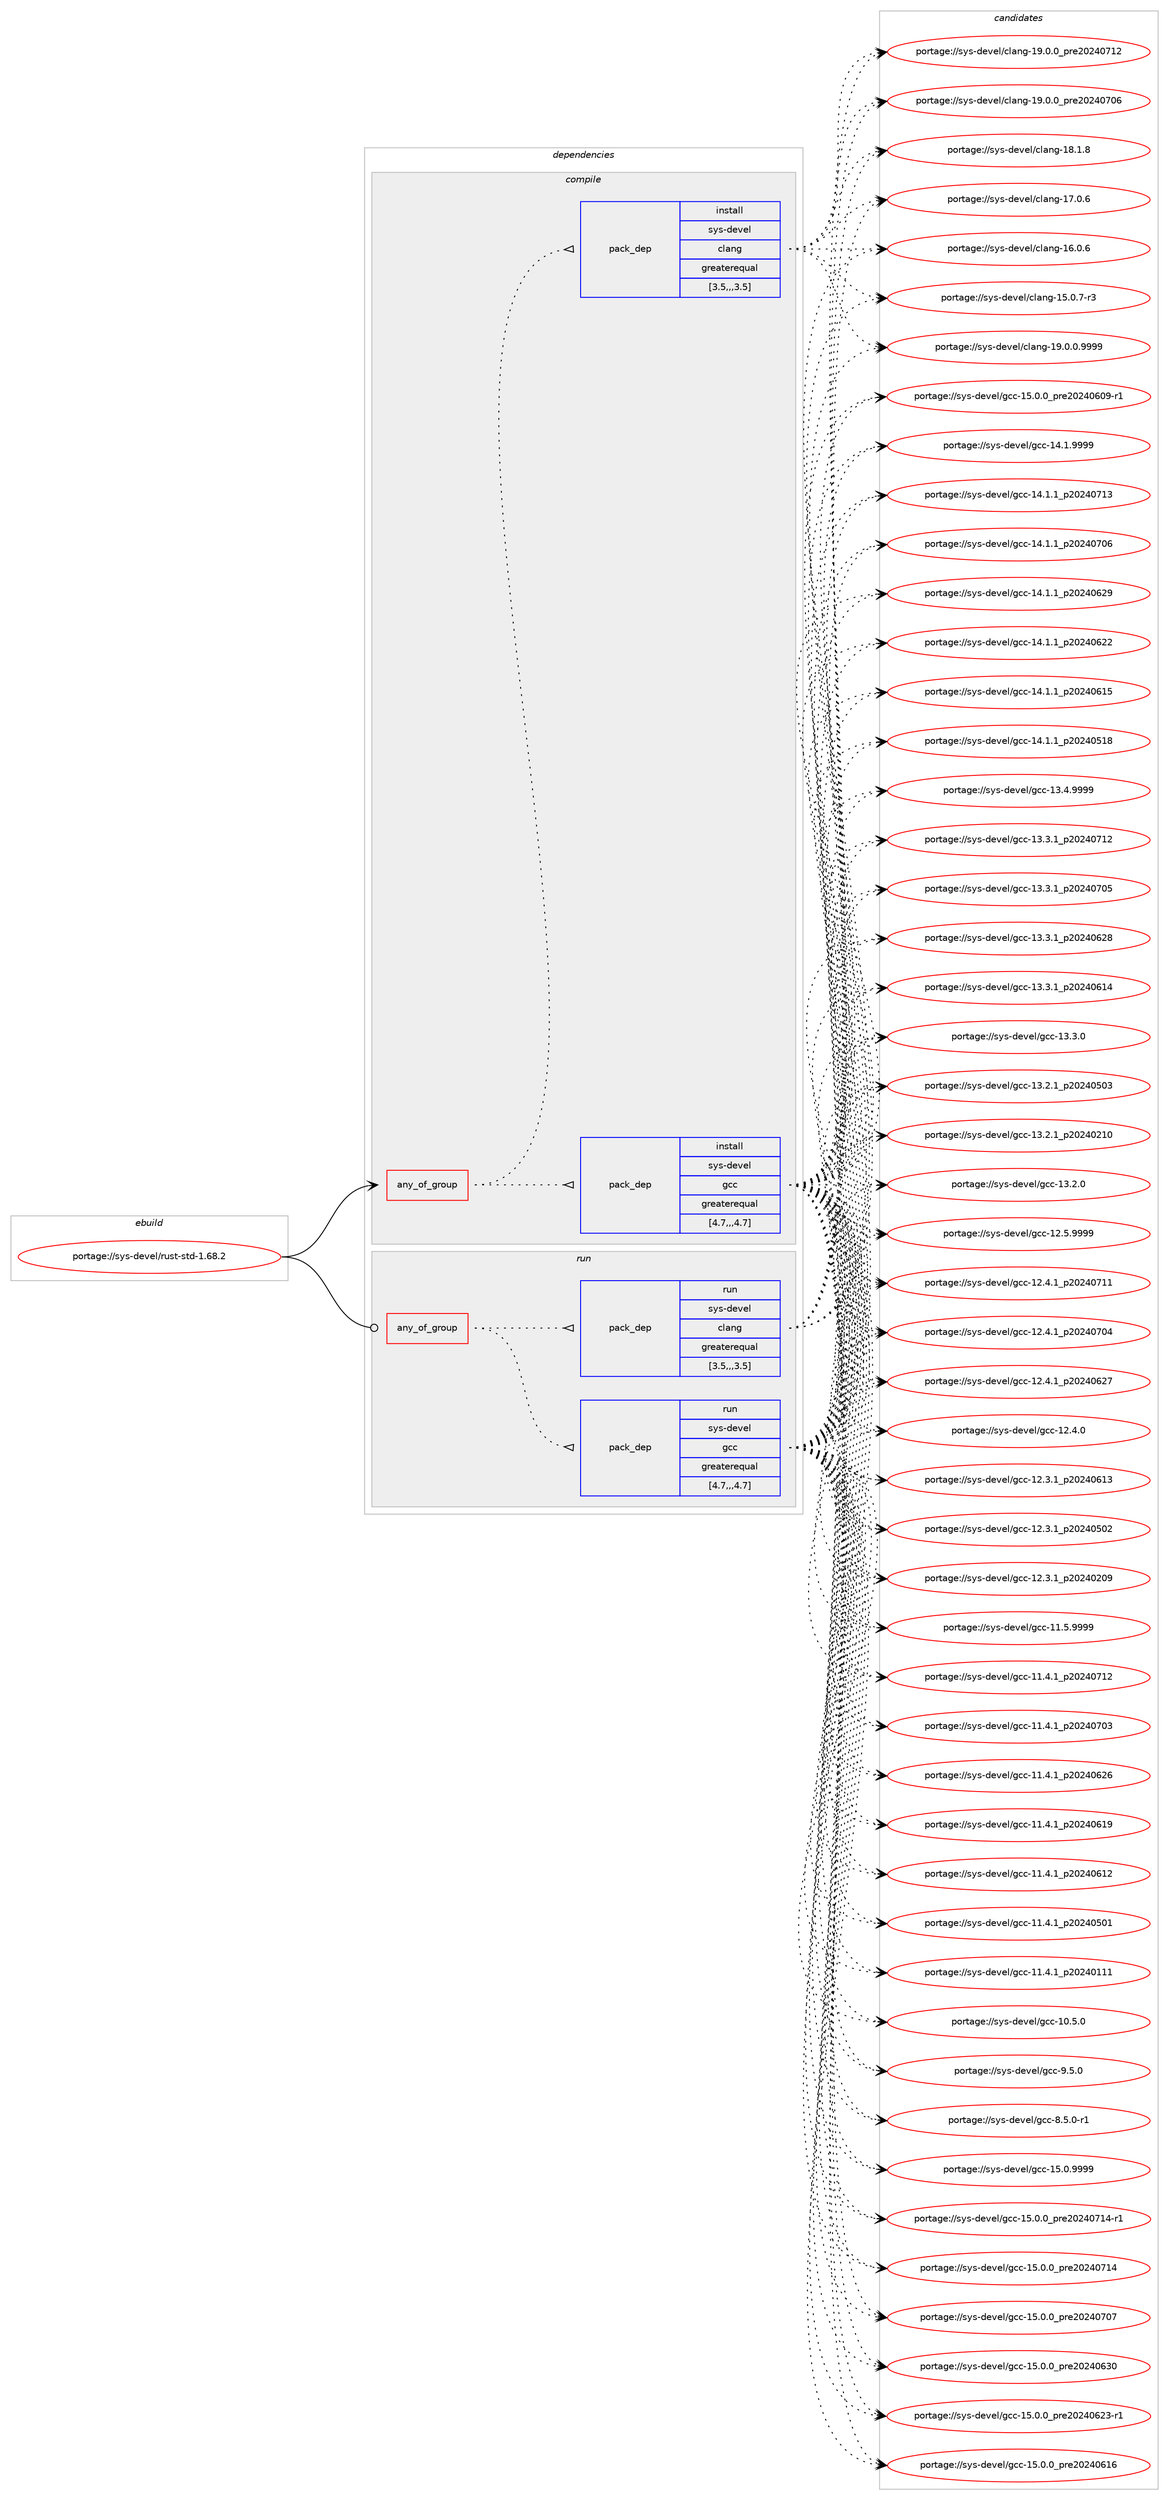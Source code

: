 digraph prolog {

# *************
# Graph options
# *************

newrank=true;
concentrate=true;
compound=true;
graph [rankdir=LR,fontname=Helvetica,fontsize=10,ranksep=1.5];#, ranksep=2.5, nodesep=0.2];
edge  [arrowhead=vee];
node  [fontname=Helvetica,fontsize=10];

# **********
# The ebuild
# **********

subgraph cluster_leftcol {
color=gray;
rank=same;
label=<<i>ebuild</i>>;
id [label="portage://sys-devel/rust-std-1.68.2", color=red, width=4, href="../sys-devel/rust-std-1.68.2.svg"];
}

# ****************
# The dependencies
# ****************

subgraph cluster_midcol {
color=gray;
label=<<i>dependencies</i>>;
subgraph cluster_compile {
fillcolor="#eeeeee";
style=filled;
label=<<i>compile</i>>;
subgraph any2742 {
dependency432773 [label=<<TABLE BORDER="0" CELLBORDER="1" CELLSPACING="0" CELLPADDING="4"><TR><TD CELLPADDING="10">any_of_group</TD></TR></TABLE>>, shape=none, color=red];subgraph pack314433 {
dependency432774 [label=<<TABLE BORDER="0" CELLBORDER="1" CELLSPACING="0" CELLPADDING="4" WIDTH="220"><TR><TD ROWSPAN="6" CELLPADDING="30">pack_dep</TD></TR><TR><TD WIDTH="110">install</TD></TR><TR><TD>sys-devel</TD></TR><TR><TD>gcc</TD></TR><TR><TD>greaterequal</TD></TR><TR><TD>[4.7,,,4.7]</TD></TR></TABLE>>, shape=none, color=blue];
}
dependency432773:e -> dependency432774:w [weight=20,style="dotted",arrowhead="oinv"];
subgraph pack314434 {
dependency432775 [label=<<TABLE BORDER="0" CELLBORDER="1" CELLSPACING="0" CELLPADDING="4" WIDTH="220"><TR><TD ROWSPAN="6" CELLPADDING="30">pack_dep</TD></TR><TR><TD WIDTH="110">install</TD></TR><TR><TD>sys-devel</TD></TR><TR><TD>clang</TD></TR><TR><TD>greaterequal</TD></TR><TR><TD>[3.5,,,3.5]</TD></TR></TABLE>>, shape=none, color=blue];
}
dependency432773:e -> dependency432775:w [weight=20,style="dotted",arrowhead="oinv"];
}
id:e -> dependency432773:w [weight=20,style="solid",arrowhead="vee"];
}
subgraph cluster_compileandrun {
fillcolor="#eeeeee";
style=filled;
label=<<i>compile and run</i>>;
}
subgraph cluster_run {
fillcolor="#eeeeee";
style=filled;
label=<<i>run</i>>;
subgraph any2743 {
dependency432776 [label=<<TABLE BORDER="0" CELLBORDER="1" CELLSPACING="0" CELLPADDING="4"><TR><TD CELLPADDING="10">any_of_group</TD></TR></TABLE>>, shape=none, color=red];subgraph pack314435 {
dependency432777 [label=<<TABLE BORDER="0" CELLBORDER="1" CELLSPACING="0" CELLPADDING="4" WIDTH="220"><TR><TD ROWSPAN="6" CELLPADDING="30">pack_dep</TD></TR><TR><TD WIDTH="110">run</TD></TR><TR><TD>sys-devel</TD></TR><TR><TD>gcc</TD></TR><TR><TD>greaterequal</TD></TR><TR><TD>[4.7,,,4.7]</TD></TR></TABLE>>, shape=none, color=blue];
}
dependency432776:e -> dependency432777:w [weight=20,style="dotted",arrowhead="oinv"];
subgraph pack314436 {
dependency432778 [label=<<TABLE BORDER="0" CELLBORDER="1" CELLSPACING="0" CELLPADDING="4" WIDTH="220"><TR><TD ROWSPAN="6" CELLPADDING="30">pack_dep</TD></TR><TR><TD WIDTH="110">run</TD></TR><TR><TD>sys-devel</TD></TR><TR><TD>clang</TD></TR><TR><TD>greaterequal</TD></TR><TR><TD>[3.5,,,3.5]</TD></TR></TABLE>>, shape=none, color=blue];
}
dependency432776:e -> dependency432778:w [weight=20,style="dotted",arrowhead="oinv"];
}
id:e -> dependency432776:w [weight=20,style="solid",arrowhead="odot"];
}
}

# **************
# The candidates
# **************

subgraph cluster_choices {
rank=same;
color=gray;
label=<<i>candidates</i>>;

subgraph choice314433 {
color=black;
nodesep=1;
choice1151211154510010111810110847103999945495346484657575757 [label="portage://sys-devel/gcc-15.0.9999", color=red, width=4,href="../sys-devel/gcc-15.0.9999.svg"];
choice11512111545100101118101108471039999454953464846489511211410150485052485549524511449 [label="portage://sys-devel/gcc-15.0.0_pre20240714-r1", color=red, width=4,href="../sys-devel/gcc-15.0.0_pre20240714-r1.svg"];
choice1151211154510010111810110847103999945495346484648951121141015048505248554952 [label="portage://sys-devel/gcc-15.0.0_pre20240714", color=red, width=4,href="../sys-devel/gcc-15.0.0_pre20240714.svg"];
choice1151211154510010111810110847103999945495346484648951121141015048505248554855 [label="portage://sys-devel/gcc-15.0.0_pre20240707", color=red, width=4,href="../sys-devel/gcc-15.0.0_pre20240707.svg"];
choice1151211154510010111810110847103999945495346484648951121141015048505248545148 [label="portage://sys-devel/gcc-15.0.0_pre20240630", color=red, width=4,href="../sys-devel/gcc-15.0.0_pre20240630.svg"];
choice11512111545100101118101108471039999454953464846489511211410150485052485450514511449 [label="portage://sys-devel/gcc-15.0.0_pre20240623-r1", color=red, width=4,href="../sys-devel/gcc-15.0.0_pre20240623-r1.svg"];
choice1151211154510010111810110847103999945495346484648951121141015048505248544954 [label="portage://sys-devel/gcc-15.0.0_pre20240616", color=red, width=4,href="../sys-devel/gcc-15.0.0_pre20240616.svg"];
choice11512111545100101118101108471039999454953464846489511211410150485052485448574511449 [label="portage://sys-devel/gcc-15.0.0_pre20240609-r1", color=red, width=4,href="../sys-devel/gcc-15.0.0_pre20240609-r1.svg"];
choice1151211154510010111810110847103999945495246494657575757 [label="portage://sys-devel/gcc-14.1.9999", color=red, width=4,href="../sys-devel/gcc-14.1.9999.svg"];
choice1151211154510010111810110847103999945495246494649951125048505248554951 [label="portage://sys-devel/gcc-14.1.1_p20240713", color=red, width=4,href="../sys-devel/gcc-14.1.1_p20240713.svg"];
choice1151211154510010111810110847103999945495246494649951125048505248554854 [label="portage://sys-devel/gcc-14.1.1_p20240706", color=red, width=4,href="../sys-devel/gcc-14.1.1_p20240706.svg"];
choice1151211154510010111810110847103999945495246494649951125048505248545057 [label="portage://sys-devel/gcc-14.1.1_p20240629", color=red, width=4,href="../sys-devel/gcc-14.1.1_p20240629.svg"];
choice1151211154510010111810110847103999945495246494649951125048505248545050 [label="portage://sys-devel/gcc-14.1.1_p20240622", color=red, width=4,href="../sys-devel/gcc-14.1.1_p20240622.svg"];
choice1151211154510010111810110847103999945495246494649951125048505248544953 [label="portage://sys-devel/gcc-14.1.1_p20240615", color=red, width=4,href="../sys-devel/gcc-14.1.1_p20240615.svg"];
choice1151211154510010111810110847103999945495246494649951125048505248534956 [label="portage://sys-devel/gcc-14.1.1_p20240518", color=red, width=4,href="../sys-devel/gcc-14.1.1_p20240518.svg"];
choice1151211154510010111810110847103999945495146524657575757 [label="portage://sys-devel/gcc-13.4.9999", color=red, width=4,href="../sys-devel/gcc-13.4.9999.svg"];
choice1151211154510010111810110847103999945495146514649951125048505248554950 [label="portage://sys-devel/gcc-13.3.1_p20240712", color=red, width=4,href="../sys-devel/gcc-13.3.1_p20240712.svg"];
choice1151211154510010111810110847103999945495146514649951125048505248554853 [label="portage://sys-devel/gcc-13.3.1_p20240705", color=red, width=4,href="../sys-devel/gcc-13.3.1_p20240705.svg"];
choice1151211154510010111810110847103999945495146514649951125048505248545056 [label="portage://sys-devel/gcc-13.3.1_p20240628", color=red, width=4,href="../sys-devel/gcc-13.3.1_p20240628.svg"];
choice1151211154510010111810110847103999945495146514649951125048505248544952 [label="portage://sys-devel/gcc-13.3.1_p20240614", color=red, width=4,href="../sys-devel/gcc-13.3.1_p20240614.svg"];
choice1151211154510010111810110847103999945495146514648 [label="portage://sys-devel/gcc-13.3.0", color=red, width=4,href="../sys-devel/gcc-13.3.0.svg"];
choice1151211154510010111810110847103999945495146504649951125048505248534851 [label="portage://sys-devel/gcc-13.2.1_p20240503", color=red, width=4,href="../sys-devel/gcc-13.2.1_p20240503.svg"];
choice1151211154510010111810110847103999945495146504649951125048505248504948 [label="portage://sys-devel/gcc-13.2.1_p20240210", color=red, width=4,href="../sys-devel/gcc-13.2.1_p20240210.svg"];
choice1151211154510010111810110847103999945495146504648 [label="portage://sys-devel/gcc-13.2.0", color=red, width=4,href="../sys-devel/gcc-13.2.0.svg"];
choice1151211154510010111810110847103999945495046534657575757 [label="portage://sys-devel/gcc-12.5.9999", color=red, width=4,href="../sys-devel/gcc-12.5.9999.svg"];
choice1151211154510010111810110847103999945495046524649951125048505248554949 [label="portage://sys-devel/gcc-12.4.1_p20240711", color=red, width=4,href="../sys-devel/gcc-12.4.1_p20240711.svg"];
choice1151211154510010111810110847103999945495046524649951125048505248554852 [label="portage://sys-devel/gcc-12.4.1_p20240704", color=red, width=4,href="../sys-devel/gcc-12.4.1_p20240704.svg"];
choice1151211154510010111810110847103999945495046524649951125048505248545055 [label="portage://sys-devel/gcc-12.4.1_p20240627", color=red, width=4,href="../sys-devel/gcc-12.4.1_p20240627.svg"];
choice1151211154510010111810110847103999945495046524648 [label="portage://sys-devel/gcc-12.4.0", color=red, width=4,href="../sys-devel/gcc-12.4.0.svg"];
choice1151211154510010111810110847103999945495046514649951125048505248544951 [label="portage://sys-devel/gcc-12.3.1_p20240613", color=red, width=4,href="../sys-devel/gcc-12.3.1_p20240613.svg"];
choice1151211154510010111810110847103999945495046514649951125048505248534850 [label="portage://sys-devel/gcc-12.3.1_p20240502", color=red, width=4,href="../sys-devel/gcc-12.3.1_p20240502.svg"];
choice1151211154510010111810110847103999945495046514649951125048505248504857 [label="portage://sys-devel/gcc-12.3.1_p20240209", color=red, width=4,href="../sys-devel/gcc-12.3.1_p20240209.svg"];
choice1151211154510010111810110847103999945494946534657575757 [label="portage://sys-devel/gcc-11.5.9999", color=red, width=4,href="../sys-devel/gcc-11.5.9999.svg"];
choice1151211154510010111810110847103999945494946524649951125048505248554950 [label="portage://sys-devel/gcc-11.4.1_p20240712", color=red, width=4,href="../sys-devel/gcc-11.4.1_p20240712.svg"];
choice1151211154510010111810110847103999945494946524649951125048505248554851 [label="portage://sys-devel/gcc-11.4.1_p20240703", color=red, width=4,href="../sys-devel/gcc-11.4.1_p20240703.svg"];
choice1151211154510010111810110847103999945494946524649951125048505248545054 [label="portage://sys-devel/gcc-11.4.1_p20240626", color=red, width=4,href="../sys-devel/gcc-11.4.1_p20240626.svg"];
choice1151211154510010111810110847103999945494946524649951125048505248544957 [label="portage://sys-devel/gcc-11.4.1_p20240619", color=red, width=4,href="../sys-devel/gcc-11.4.1_p20240619.svg"];
choice1151211154510010111810110847103999945494946524649951125048505248544950 [label="portage://sys-devel/gcc-11.4.1_p20240612", color=red, width=4,href="../sys-devel/gcc-11.4.1_p20240612.svg"];
choice1151211154510010111810110847103999945494946524649951125048505248534849 [label="portage://sys-devel/gcc-11.4.1_p20240501", color=red, width=4,href="../sys-devel/gcc-11.4.1_p20240501.svg"];
choice1151211154510010111810110847103999945494946524649951125048505248494949 [label="portage://sys-devel/gcc-11.4.1_p20240111", color=red, width=4,href="../sys-devel/gcc-11.4.1_p20240111.svg"];
choice1151211154510010111810110847103999945494846534648 [label="portage://sys-devel/gcc-10.5.0", color=red, width=4,href="../sys-devel/gcc-10.5.0.svg"];
choice11512111545100101118101108471039999455746534648 [label="portage://sys-devel/gcc-9.5.0", color=red, width=4,href="../sys-devel/gcc-9.5.0.svg"];
choice115121115451001011181011084710399994556465346484511449 [label="portage://sys-devel/gcc-8.5.0-r1", color=red, width=4,href="../sys-devel/gcc-8.5.0-r1.svg"];
dependency432774:e -> choice1151211154510010111810110847103999945495346484657575757:w [style=dotted,weight="100"];
dependency432774:e -> choice11512111545100101118101108471039999454953464846489511211410150485052485549524511449:w [style=dotted,weight="100"];
dependency432774:e -> choice1151211154510010111810110847103999945495346484648951121141015048505248554952:w [style=dotted,weight="100"];
dependency432774:e -> choice1151211154510010111810110847103999945495346484648951121141015048505248554855:w [style=dotted,weight="100"];
dependency432774:e -> choice1151211154510010111810110847103999945495346484648951121141015048505248545148:w [style=dotted,weight="100"];
dependency432774:e -> choice11512111545100101118101108471039999454953464846489511211410150485052485450514511449:w [style=dotted,weight="100"];
dependency432774:e -> choice1151211154510010111810110847103999945495346484648951121141015048505248544954:w [style=dotted,weight="100"];
dependency432774:e -> choice11512111545100101118101108471039999454953464846489511211410150485052485448574511449:w [style=dotted,weight="100"];
dependency432774:e -> choice1151211154510010111810110847103999945495246494657575757:w [style=dotted,weight="100"];
dependency432774:e -> choice1151211154510010111810110847103999945495246494649951125048505248554951:w [style=dotted,weight="100"];
dependency432774:e -> choice1151211154510010111810110847103999945495246494649951125048505248554854:w [style=dotted,weight="100"];
dependency432774:e -> choice1151211154510010111810110847103999945495246494649951125048505248545057:w [style=dotted,weight="100"];
dependency432774:e -> choice1151211154510010111810110847103999945495246494649951125048505248545050:w [style=dotted,weight="100"];
dependency432774:e -> choice1151211154510010111810110847103999945495246494649951125048505248544953:w [style=dotted,weight="100"];
dependency432774:e -> choice1151211154510010111810110847103999945495246494649951125048505248534956:w [style=dotted,weight="100"];
dependency432774:e -> choice1151211154510010111810110847103999945495146524657575757:w [style=dotted,weight="100"];
dependency432774:e -> choice1151211154510010111810110847103999945495146514649951125048505248554950:w [style=dotted,weight="100"];
dependency432774:e -> choice1151211154510010111810110847103999945495146514649951125048505248554853:w [style=dotted,weight="100"];
dependency432774:e -> choice1151211154510010111810110847103999945495146514649951125048505248545056:w [style=dotted,weight="100"];
dependency432774:e -> choice1151211154510010111810110847103999945495146514649951125048505248544952:w [style=dotted,weight="100"];
dependency432774:e -> choice1151211154510010111810110847103999945495146514648:w [style=dotted,weight="100"];
dependency432774:e -> choice1151211154510010111810110847103999945495146504649951125048505248534851:w [style=dotted,weight="100"];
dependency432774:e -> choice1151211154510010111810110847103999945495146504649951125048505248504948:w [style=dotted,weight="100"];
dependency432774:e -> choice1151211154510010111810110847103999945495146504648:w [style=dotted,weight="100"];
dependency432774:e -> choice1151211154510010111810110847103999945495046534657575757:w [style=dotted,weight="100"];
dependency432774:e -> choice1151211154510010111810110847103999945495046524649951125048505248554949:w [style=dotted,weight="100"];
dependency432774:e -> choice1151211154510010111810110847103999945495046524649951125048505248554852:w [style=dotted,weight="100"];
dependency432774:e -> choice1151211154510010111810110847103999945495046524649951125048505248545055:w [style=dotted,weight="100"];
dependency432774:e -> choice1151211154510010111810110847103999945495046524648:w [style=dotted,weight="100"];
dependency432774:e -> choice1151211154510010111810110847103999945495046514649951125048505248544951:w [style=dotted,weight="100"];
dependency432774:e -> choice1151211154510010111810110847103999945495046514649951125048505248534850:w [style=dotted,weight="100"];
dependency432774:e -> choice1151211154510010111810110847103999945495046514649951125048505248504857:w [style=dotted,weight="100"];
dependency432774:e -> choice1151211154510010111810110847103999945494946534657575757:w [style=dotted,weight="100"];
dependency432774:e -> choice1151211154510010111810110847103999945494946524649951125048505248554950:w [style=dotted,weight="100"];
dependency432774:e -> choice1151211154510010111810110847103999945494946524649951125048505248554851:w [style=dotted,weight="100"];
dependency432774:e -> choice1151211154510010111810110847103999945494946524649951125048505248545054:w [style=dotted,weight="100"];
dependency432774:e -> choice1151211154510010111810110847103999945494946524649951125048505248544957:w [style=dotted,weight="100"];
dependency432774:e -> choice1151211154510010111810110847103999945494946524649951125048505248544950:w [style=dotted,weight="100"];
dependency432774:e -> choice1151211154510010111810110847103999945494946524649951125048505248534849:w [style=dotted,weight="100"];
dependency432774:e -> choice1151211154510010111810110847103999945494946524649951125048505248494949:w [style=dotted,weight="100"];
dependency432774:e -> choice1151211154510010111810110847103999945494846534648:w [style=dotted,weight="100"];
dependency432774:e -> choice11512111545100101118101108471039999455746534648:w [style=dotted,weight="100"];
dependency432774:e -> choice115121115451001011181011084710399994556465346484511449:w [style=dotted,weight="100"];
}
subgraph choice314434 {
color=black;
nodesep=1;
choice11512111545100101118101108479910897110103454957464846484657575757 [label="portage://sys-devel/clang-19.0.0.9999", color=red, width=4,href="../sys-devel/clang-19.0.0.9999.svg"];
choice1151211154510010111810110847991089711010345495746484648951121141015048505248554950 [label="portage://sys-devel/clang-19.0.0_pre20240712", color=red, width=4,href="../sys-devel/clang-19.0.0_pre20240712.svg"];
choice1151211154510010111810110847991089711010345495746484648951121141015048505248554854 [label="portage://sys-devel/clang-19.0.0_pre20240706", color=red, width=4,href="../sys-devel/clang-19.0.0_pre20240706.svg"];
choice1151211154510010111810110847991089711010345495646494656 [label="portage://sys-devel/clang-18.1.8", color=red, width=4,href="../sys-devel/clang-18.1.8.svg"];
choice1151211154510010111810110847991089711010345495546484654 [label="portage://sys-devel/clang-17.0.6", color=red, width=4,href="../sys-devel/clang-17.0.6.svg"];
choice1151211154510010111810110847991089711010345495446484654 [label="portage://sys-devel/clang-16.0.6", color=red, width=4,href="../sys-devel/clang-16.0.6.svg"];
choice11512111545100101118101108479910897110103454953464846554511451 [label="portage://sys-devel/clang-15.0.7-r3", color=red, width=4,href="../sys-devel/clang-15.0.7-r3.svg"];
dependency432775:e -> choice11512111545100101118101108479910897110103454957464846484657575757:w [style=dotted,weight="100"];
dependency432775:e -> choice1151211154510010111810110847991089711010345495746484648951121141015048505248554950:w [style=dotted,weight="100"];
dependency432775:e -> choice1151211154510010111810110847991089711010345495746484648951121141015048505248554854:w [style=dotted,weight="100"];
dependency432775:e -> choice1151211154510010111810110847991089711010345495646494656:w [style=dotted,weight="100"];
dependency432775:e -> choice1151211154510010111810110847991089711010345495546484654:w [style=dotted,weight="100"];
dependency432775:e -> choice1151211154510010111810110847991089711010345495446484654:w [style=dotted,weight="100"];
dependency432775:e -> choice11512111545100101118101108479910897110103454953464846554511451:w [style=dotted,weight="100"];
}
subgraph choice314435 {
color=black;
nodesep=1;
choice1151211154510010111810110847103999945495346484657575757 [label="portage://sys-devel/gcc-15.0.9999", color=red, width=4,href="../sys-devel/gcc-15.0.9999.svg"];
choice11512111545100101118101108471039999454953464846489511211410150485052485549524511449 [label="portage://sys-devel/gcc-15.0.0_pre20240714-r1", color=red, width=4,href="../sys-devel/gcc-15.0.0_pre20240714-r1.svg"];
choice1151211154510010111810110847103999945495346484648951121141015048505248554952 [label="portage://sys-devel/gcc-15.0.0_pre20240714", color=red, width=4,href="../sys-devel/gcc-15.0.0_pre20240714.svg"];
choice1151211154510010111810110847103999945495346484648951121141015048505248554855 [label="portage://sys-devel/gcc-15.0.0_pre20240707", color=red, width=4,href="../sys-devel/gcc-15.0.0_pre20240707.svg"];
choice1151211154510010111810110847103999945495346484648951121141015048505248545148 [label="portage://sys-devel/gcc-15.0.0_pre20240630", color=red, width=4,href="../sys-devel/gcc-15.0.0_pre20240630.svg"];
choice11512111545100101118101108471039999454953464846489511211410150485052485450514511449 [label="portage://sys-devel/gcc-15.0.0_pre20240623-r1", color=red, width=4,href="../sys-devel/gcc-15.0.0_pre20240623-r1.svg"];
choice1151211154510010111810110847103999945495346484648951121141015048505248544954 [label="portage://sys-devel/gcc-15.0.0_pre20240616", color=red, width=4,href="../sys-devel/gcc-15.0.0_pre20240616.svg"];
choice11512111545100101118101108471039999454953464846489511211410150485052485448574511449 [label="portage://sys-devel/gcc-15.0.0_pre20240609-r1", color=red, width=4,href="../sys-devel/gcc-15.0.0_pre20240609-r1.svg"];
choice1151211154510010111810110847103999945495246494657575757 [label="portage://sys-devel/gcc-14.1.9999", color=red, width=4,href="../sys-devel/gcc-14.1.9999.svg"];
choice1151211154510010111810110847103999945495246494649951125048505248554951 [label="portage://sys-devel/gcc-14.1.1_p20240713", color=red, width=4,href="../sys-devel/gcc-14.1.1_p20240713.svg"];
choice1151211154510010111810110847103999945495246494649951125048505248554854 [label="portage://sys-devel/gcc-14.1.1_p20240706", color=red, width=4,href="../sys-devel/gcc-14.1.1_p20240706.svg"];
choice1151211154510010111810110847103999945495246494649951125048505248545057 [label="portage://sys-devel/gcc-14.1.1_p20240629", color=red, width=4,href="../sys-devel/gcc-14.1.1_p20240629.svg"];
choice1151211154510010111810110847103999945495246494649951125048505248545050 [label="portage://sys-devel/gcc-14.1.1_p20240622", color=red, width=4,href="../sys-devel/gcc-14.1.1_p20240622.svg"];
choice1151211154510010111810110847103999945495246494649951125048505248544953 [label="portage://sys-devel/gcc-14.1.1_p20240615", color=red, width=4,href="../sys-devel/gcc-14.1.1_p20240615.svg"];
choice1151211154510010111810110847103999945495246494649951125048505248534956 [label="portage://sys-devel/gcc-14.1.1_p20240518", color=red, width=4,href="../sys-devel/gcc-14.1.1_p20240518.svg"];
choice1151211154510010111810110847103999945495146524657575757 [label="portage://sys-devel/gcc-13.4.9999", color=red, width=4,href="../sys-devel/gcc-13.4.9999.svg"];
choice1151211154510010111810110847103999945495146514649951125048505248554950 [label="portage://sys-devel/gcc-13.3.1_p20240712", color=red, width=4,href="../sys-devel/gcc-13.3.1_p20240712.svg"];
choice1151211154510010111810110847103999945495146514649951125048505248554853 [label="portage://sys-devel/gcc-13.3.1_p20240705", color=red, width=4,href="../sys-devel/gcc-13.3.1_p20240705.svg"];
choice1151211154510010111810110847103999945495146514649951125048505248545056 [label="portage://sys-devel/gcc-13.3.1_p20240628", color=red, width=4,href="../sys-devel/gcc-13.3.1_p20240628.svg"];
choice1151211154510010111810110847103999945495146514649951125048505248544952 [label="portage://sys-devel/gcc-13.3.1_p20240614", color=red, width=4,href="../sys-devel/gcc-13.3.1_p20240614.svg"];
choice1151211154510010111810110847103999945495146514648 [label="portage://sys-devel/gcc-13.3.0", color=red, width=4,href="../sys-devel/gcc-13.3.0.svg"];
choice1151211154510010111810110847103999945495146504649951125048505248534851 [label="portage://sys-devel/gcc-13.2.1_p20240503", color=red, width=4,href="../sys-devel/gcc-13.2.1_p20240503.svg"];
choice1151211154510010111810110847103999945495146504649951125048505248504948 [label="portage://sys-devel/gcc-13.2.1_p20240210", color=red, width=4,href="../sys-devel/gcc-13.2.1_p20240210.svg"];
choice1151211154510010111810110847103999945495146504648 [label="portage://sys-devel/gcc-13.2.0", color=red, width=4,href="../sys-devel/gcc-13.2.0.svg"];
choice1151211154510010111810110847103999945495046534657575757 [label="portage://sys-devel/gcc-12.5.9999", color=red, width=4,href="../sys-devel/gcc-12.5.9999.svg"];
choice1151211154510010111810110847103999945495046524649951125048505248554949 [label="portage://sys-devel/gcc-12.4.1_p20240711", color=red, width=4,href="../sys-devel/gcc-12.4.1_p20240711.svg"];
choice1151211154510010111810110847103999945495046524649951125048505248554852 [label="portage://sys-devel/gcc-12.4.1_p20240704", color=red, width=4,href="../sys-devel/gcc-12.4.1_p20240704.svg"];
choice1151211154510010111810110847103999945495046524649951125048505248545055 [label="portage://sys-devel/gcc-12.4.1_p20240627", color=red, width=4,href="../sys-devel/gcc-12.4.1_p20240627.svg"];
choice1151211154510010111810110847103999945495046524648 [label="portage://sys-devel/gcc-12.4.0", color=red, width=4,href="../sys-devel/gcc-12.4.0.svg"];
choice1151211154510010111810110847103999945495046514649951125048505248544951 [label="portage://sys-devel/gcc-12.3.1_p20240613", color=red, width=4,href="../sys-devel/gcc-12.3.1_p20240613.svg"];
choice1151211154510010111810110847103999945495046514649951125048505248534850 [label="portage://sys-devel/gcc-12.3.1_p20240502", color=red, width=4,href="../sys-devel/gcc-12.3.1_p20240502.svg"];
choice1151211154510010111810110847103999945495046514649951125048505248504857 [label="portage://sys-devel/gcc-12.3.1_p20240209", color=red, width=4,href="../sys-devel/gcc-12.3.1_p20240209.svg"];
choice1151211154510010111810110847103999945494946534657575757 [label="portage://sys-devel/gcc-11.5.9999", color=red, width=4,href="../sys-devel/gcc-11.5.9999.svg"];
choice1151211154510010111810110847103999945494946524649951125048505248554950 [label="portage://sys-devel/gcc-11.4.1_p20240712", color=red, width=4,href="../sys-devel/gcc-11.4.1_p20240712.svg"];
choice1151211154510010111810110847103999945494946524649951125048505248554851 [label="portage://sys-devel/gcc-11.4.1_p20240703", color=red, width=4,href="../sys-devel/gcc-11.4.1_p20240703.svg"];
choice1151211154510010111810110847103999945494946524649951125048505248545054 [label="portage://sys-devel/gcc-11.4.1_p20240626", color=red, width=4,href="../sys-devel/gcc-11.4.1_p20240626.svg"];
choice1151211154510010111810110847103999945494946524649951125048505248544957 [label="portage://sys-devel/gcc-11.4.1_p20240619", color=red, width=4,href="../sys-devel/gcc-11.4.1_p20240619.svg"];
choice1151211154510010111810110847103999945494946524649951125048505248544950 [label="portage://sys-devel/gcc-11.4.1_p20240612", color=red, width=4,href="../sys-devel/gcc-11.4.1_p20240612.svg"];
choice1151211154510010111810110847103999945494946524649951125048505248534849 [label="portage://sys-devel/gcc-11.4.1_p20240501", color=red, width=4,href="../sys-devel/gcc-11.4.1_p20240501.svg"];
choice1151211154510010111810110847103999945494946524649951125048505248494949 [label="portage://sys-devel/gcc-11.4.1_p20240111", color=red, width=4,href="../sys-devel/gcc-11.4.1_p20240111.svg"];
choice1151211154510010111810110847103999945494846534648 [label="portage://sys-devel/gcc-10.5.0", color=red, width=4,href="../sys-devel/gcc-10.5.0.svg"];
choice11512111545100101118101108471039999455746534648 [label="portage://sys-devel/gcc-9.5.0", color=red, width=4,href="../sys-devel/gcc-9.5.0.svg"];
choice115121115451001011181011084710399994556465346484511449 [label="portage://sys-devel/gcc-8.5.0-r1", color=red, width=4,href="../sys-devel/gcc-8.5.0-r1.svg"];
dependency432777:e -> choice1151211154510010111810110847103999945495346484657575757:w [style=dotted,weight="100"];
dependency432777:e -> choice11512111545100101118101108471039999454953464846489511211410150485052485549524511449:w [style=dotted,weight="100"];
dependency432777:e -> choice1151211154510010111810110847103999945495346484648951121141015048505248554952:w [style=dotted,weight="100"];
dependency432777:e -> choice1151211154510010111810110847103999945495346484648951121141015048505248554855:w [style=dotted,weight="100"];
dependency432777:e -> choice1151211154510010111810110847103999945495346484648951121141015048505248545148:w [style=dotted,weight="100"];
dependency432777:e -> choice11512111545100101118101108471039999454953464846489511211410150485052485450514511449:w [style=dotted,weight="100"];
dependency432777:e -> choice1151211154510010111810110847103999945495346484648951121141015048505248544954:w [style=dotted,weight="100"];
dependency432777:e -> choice11512111545100101118101108471039999454953464846489511211410150485052485448574511449:w [style=dotted,weight="100"];
dependency432777:e -> choice1151211154510010111810110847103999945495246494657575757:w [style=dotted,weight="100"];
dependency432777:e -> choice1151211154510010111810110847103999945495246494649951125048505248554951:w [style=dotted,weight="100"];
dependency432777:e -> choice1151211154510010111810110847103999945495246494649951125048505248554854:w [style=dotted,weight="100"];
dependency432777:e -> choice1151211154510010111810110847103999945495246494649951125048505248545057:w [style=dotted,weight="100"];
dependency432777:e -> choice1151211154510010111810110847103999945495246494649951125048505248545050:w [style=dotted,weight="100"];
dependency432777:e -> choice1151211154510010111810110847103999945495246494649951125048505248544953:w [style=dotted,weight="100"];
dependency432777:e -> choice1151211154510010111810110847103999945495246494649951125048505248534956:w [style=dotted,weight="100"];
dependency432777:e -> choice1151211154510010111810110847103999945495146524657575757:w [style=dotted,weight="100"];
dependency432777:e -> choice1151211154510010111810110847103999945495146514649951125048505248554950:w [style=dotted,weight="100"];
dependency432777:e -> choice1151211154510010111810110847103999945495146514649951125048505248554853:w [style=dotted,weight="100"];
dependency432777:e -> choice1151211154510010111810110847103999945495146514649951125048505248545056:w [style=dotted,weight="100"];
dependency432777:e -> choice1151211154510010111810110847103999945495146514649951125048505248544952:w [style=dotted,weight="100"];
dependency432777:e -> choice1151211154510010111810110847103999945495146514648:w [style=dotted,weight="100"];
dependency432777:e -> choice1151211154510010111810110847103999945495146504649951125048505248534851:w [style=dotted,weight="100"];
dependency432777:e -> choice1151211154510010111810110847103999945495146504649951125048505248504948:w [style=dotted,weight="100"];
dependency432777:e -> choice1151211154510010111810110847103999945495146504648:w [style=dotted,weight="100"];
dependency432777:e -> choice1151211154510010111810110847103999945495046534657575757:w [style=dotted,weight="100"];
dependency432777:e -> choice1151211154510010111810110847103999945495046524649951125048505248554949:w [style=dotted,weight="100"];
dependency432777:e -> choice1151211154510010111810110847103999945495046524649951125048505248554852:w [style=dotted,weight="100"];
dependency432777:e -> choice1151211154510010111810110847103999945495046524649951125048505248545055:w [style=dotted,weight="100"];
dependency432777:e -> choice1151211154510010111810110847103999945495046524648:w [style=dotted,weight="100"];
dependency432777:e -> choice1151211154510010111810110847103999945495046514649951125048505248544951:w [style=dotted,weight="100"];
dependency432777:e -> choice1151211154510010111810110847103999945495046514649951125048505248534850:w [style=dotted,weight="100"];
dependency432777:e -> choice1151211154510010111810110847103999945495046514649951125048505248504857:w [style=dotted,weight="100"];
dependency432777:e -> choice1151211154510010111810110847103999945494946534657575757:w [style=dotted,weight="100"];
dependency432777:e -> choice1151211154510010111810110847103999945494946524649951125048505248554950:w [style=dotted,weight="100"];
dependency432777:e -> choice1151211154510010111810110847103999945494946524649951125048505248554851:w [style=dotted,weight="100"];
dependency432777:e -> choice1151211154510010111810110847103999945494946524649951125048505248545054:w [style=dotted,weight="100"];
dependency432777:e -> choice1151211154510010111810110847103999945494946524649951125048505248544957:w [style=dotted,weight="100"];
dependency432777:e -> choice1151211154510010111810110847103999945494946524649951125048505248544950:w [style=dotted,weight="100"];
dependency432777:e -> choice1151211154510010111810110847103999945494946524649951125048505248534849:w [style=dotted,weight="100"];
dependency432777:e -> choice1151211154510010111810110847103999945494946524649951125048505248494949:w [style=dotted,weight="100"];
dependency432777:e -> choice1151211154510010111810110847103999945494846534648:w [style=dotted,weight="100"];
dependency432777:e -> choice11512111545100101118101108471039999455746534648:w [style=dotted,weight="100"];
dependency432777:e -> choice115121115451001011181011084710399994556465346484511449:w [style=dotted,weight="100"];
}
subgraph choice314436 {
color=black;
nodesep=1;
choice11512111545100101118101108479910897110103454957464846484657575757 [label="portage://sys-devel/clang-19.0.0.9999", color=red, width=4,href="../sys-devel/clang-19.0.0.9999.svg"];
choice1151211154510010111810110847991089711010345495746484648951121141015048505248554950 [label="portage://sys-devel/clang-19.0.0_pre20240712", color=red, width=4,href="../sys-devel/clang-19.0.0_pre20240712.svg"];
choice1151211154510010111810110847991089711010345495746484648951121141015048505248554854 [label="portage://sys-devel/clang-19.0.0_pre20240706", color=red, width=4,href="../sys-devel/clang-19.0.0_pre20240706.svg"];
choice1151211154510010111810110847991089711010345495646494656 [label="portage://sys-devel/clang-18.1.8", color=red, width=4,href="../sys-devel/clang-18.1.8.svg"];
choice1151211154510010111810110847991089711010345495546484654 [label="portage://sys-devel/clang-17.0.6", color=red, width=4,href="../sys-devel/clang-17.0.6.svg"];
choice1151211154510010111810110847991089711010345495446484654 [label="portage://sys-devel/clang-16.0.6", color=red, width=4,href="../sys-devel/clang-16.0.6.svg"];
choice11512111545100101118101108479910897110103454953464846554511451 [label="portage://sys-devel/clang-15.0.7-r3", color=red, width=4,href="../sys-devel/clang-15.0.7-r3.svg"];
dependency432778:e -> choice11512111545100101118101108479910897110103454957464846484657575757:w [style=dotted,weight="100"];
dependency432778:e -> choice1151211154510010111810110847991089711010345495746484648951121141015048505248554950:w [style=dotted,weight="100"];
dependency432778:e -> choice1151211154510010111810110847991089711010345495746484648951121141015048505248554854:w [style=dotted,weight="100"];
dependency432778:e -> choice1151211154510010111810110847991089711010345495646494656:w [style=dotted,weight="100"];
dependency432778:e -> choice1151211154510010111810110847991089711010345495546484654:w [style=dotted,weight="100"];
dependency432778:e -> choice1151211154510010111810110847991089711010345495446484654:w [style=dotted,weight="100"];
dependency432778:e -> choice11512111545100101118101108479910897110103454953464846554511451:w [style=dotted,weight="100"];
}
}

}

